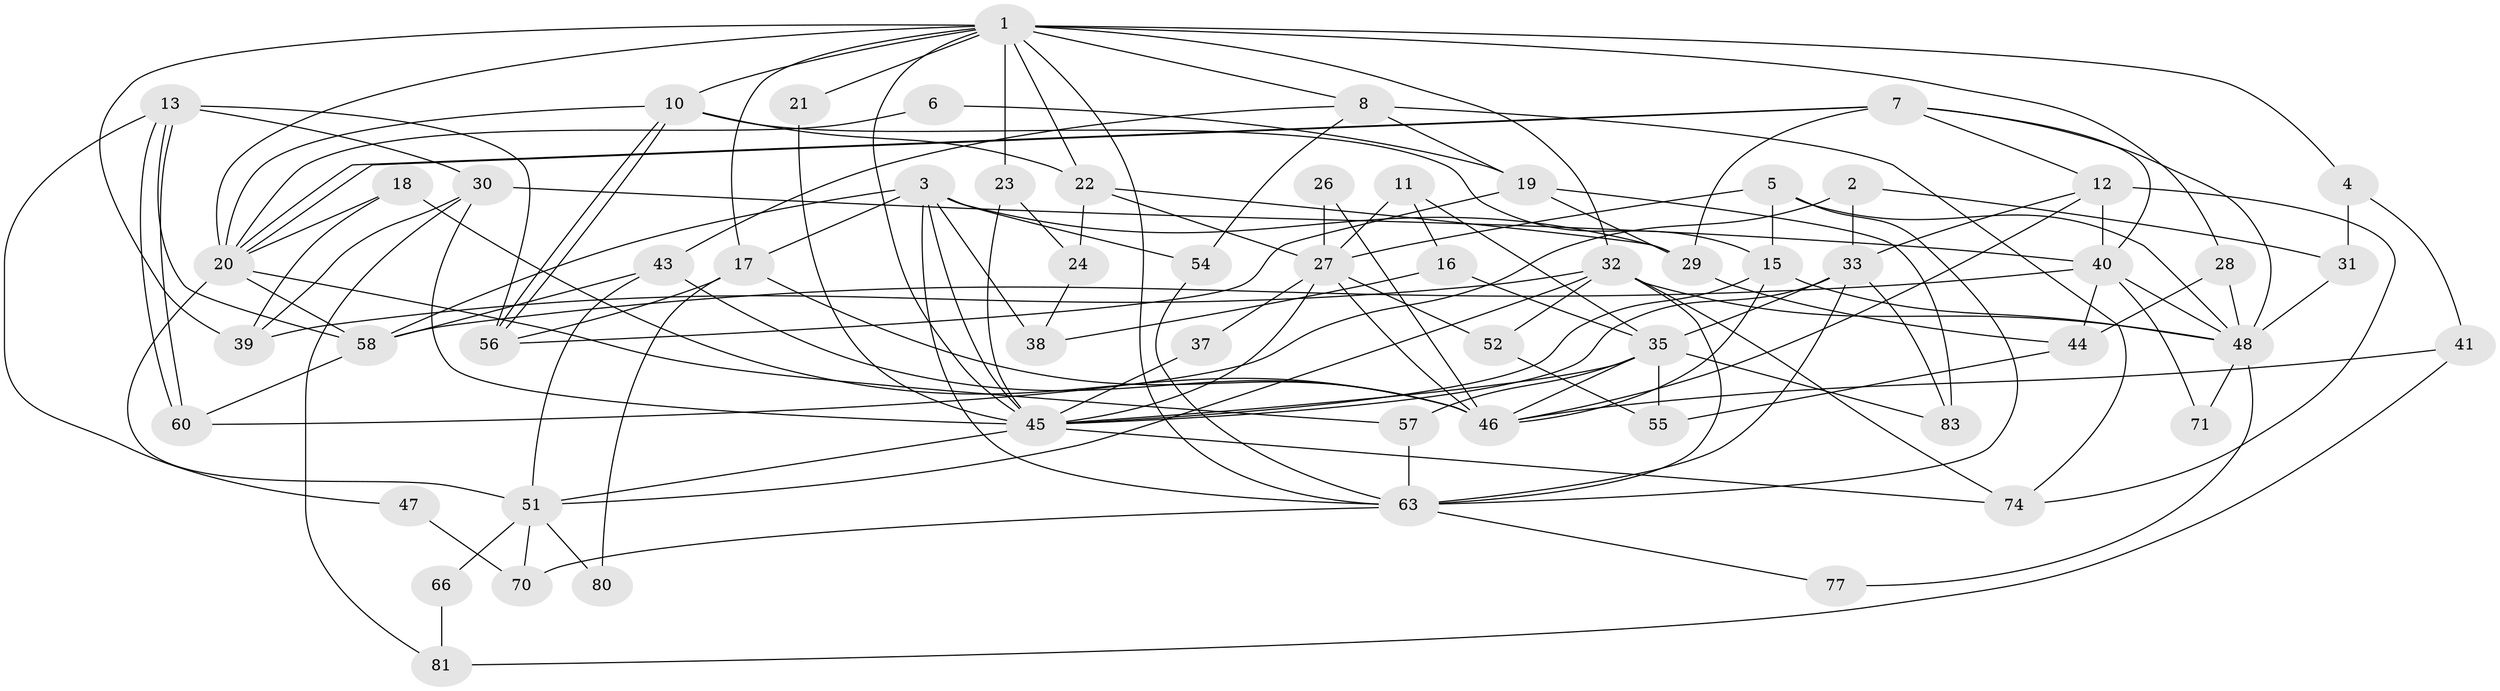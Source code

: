 // original degree distribution, {8: 0.03529411764705882, 4: 0.2823529411764706, 6: 0.07058823529411765, 3: 0.29411764705882354, 2: 0.1411764705882353, 7: 0.058823529411764705, 5: 0.11764705882352941}
// Generated by graph-tools (version 1.1) at 2025/11/02/27/25 16:11:23]
// undirected, 59 vertices, 138 edges
graph export_dot {
graph [start="1"]
  node [color=gray90,style=filled];
  1 [super="+9"];
  2;
  3 [super="+79"];
  4;
  5;
  6;
  7 [super="+14"];
  8 [super="+42"];
  10 [super="+82"];
  11;
  12 [super="+67"];
  13 [super="+34"];
  15 [super="+59"];
  16;
  17;
  18;
  19 [super="+78"];
  20 [super="+25"];
  21;
  22 [super="+50"];
  23;
  24;
  26;
  27 [super="+76"];
  28;
  29 [super="+49"];
  30 [super="+73"];
  31;
  32 [super="+53"];
  33 [super="+69"];
  35 [super="+36"];
  37;
  38;
  39 [super="+62"];
  40 [super="+64"];
  41;
  43;
  44 [super="+85"];
  45 [super="+75"];
  46 [super="+68"];
  47;
  48 [super="+65"];
  51 [super="+72"];
  52;
  54;
  55;
  56;
  57;
  58 [super="+61"];
  60;
  63 [super="+84"];
  66;
  70;
  71;
  74;
  77;
  80;
  81;
  83;
  1 -- 63;
  1 -- 4;
  1 -- 10;
  1 -- 23;
  1 -- 28;
  1 -- 32;
  1 -- 45;
  1 -- 17;
  1 -- 21;
  1 -- 22;
  1 -- 8;
  1 -- 20;
  1 -- 39;
  2 -- 60;
  2 -- 31;
  2 -- 33;
  3 -- 54;
  3 -- 38;
  3 -- 63;
  3 -- 45;
  3 -- 29;
  3 -- 17;
  3 -- 58;
  4 -- 31;
  4 -- 41;
  5 -- 63;
  5 -- 27;
  5 -- 48;
  5 -- 15;
  6 -- 19;
  6 -- 20;
  7 -- 12;
  7 -- 20;
  7 -- 20;
  7 -- 48;
  7 -- 40;
  7 -- 29;
  8 -- 43;
  8 -- 54;
  8 -- 74;
  8 -- 19 [weight=2];
  10 -- 56;
  10 -- 56;
  10 -- 20;
  10 -- 15 [weight=2];
  10 -- 22;
  11 -- 27;
  11 -- 16;
  11 -- 35;
  12 -- 40 [weight=2];
  12 -- 33;
  12 -- 74;
  12 -- 46;
  13 -- 60;
  13 -- 60;
  13 -- 58;
  13 -- 56;
  13 -- 30 [weight=2];
  13 -- 47;
  15 -- 45 [weight=2];
  15 -- 48;
  15 -- 46;
  16 -- 38;
  16 -- 35;
  17 -- 56;
  17 -- 46;
  17 -- 80;
  18 -- 39;
  18 -- 20;
  18 -- 46;
  19 -- 56;
  19 -- 83;
  19 -- 29;
  20 -- 51;
  20 -- 57;
  20 -- 58;
  21 -- 45;
  22 -- 24;
  22 -- 29;
  22 -- 27;
  23 -- 45;
  23 -- 24;
  24 -- 38;
  26 -- 27;
  26 -- 46;
  27 -- 37;
  27 -- 52;
  27 -- 46;
  27 -- 45;
  28 -- 44;
  28 -- 48;
  29 -- 44;
  30 -- 81;
  30 -- 39;
  30 -- 45;
  30 -- 40;
  31 -- 48;
  32 -- 52;
  32 -- 63;
  32 -- 48;
  32 -- 51;
  32 -- 74;
  32 -- 39;
  33 -- 63;
  33 -- 35;
  33 -- 83;
  33 -- 45;
  35 -- 83;
  35 -- 45;
  35 -- 55;
  35 -- 57;
  35 -- 46;
  37 -- 45;
  40 -- 48;
  40 -- 58;
  40 -- 71;
  40 -- 44;
  41 -- 46;
  41 -- 81;
  43 -- 51;
  43 -- 58;
  43 -- 46;
  44 -- 55;
  45 -- 74;
  45 -- 51;
  47 -- 70;
  48 -- 71;
  48 -- 77;
  51 -- 70;
  51 -- 80;
  51 -- 66;
  52 -- 55;
  54 -- 63;
  57 -- 63;
  58 -- 60;
  63 -- 70;
  63 -- 77;
  66 -- 81;
}
